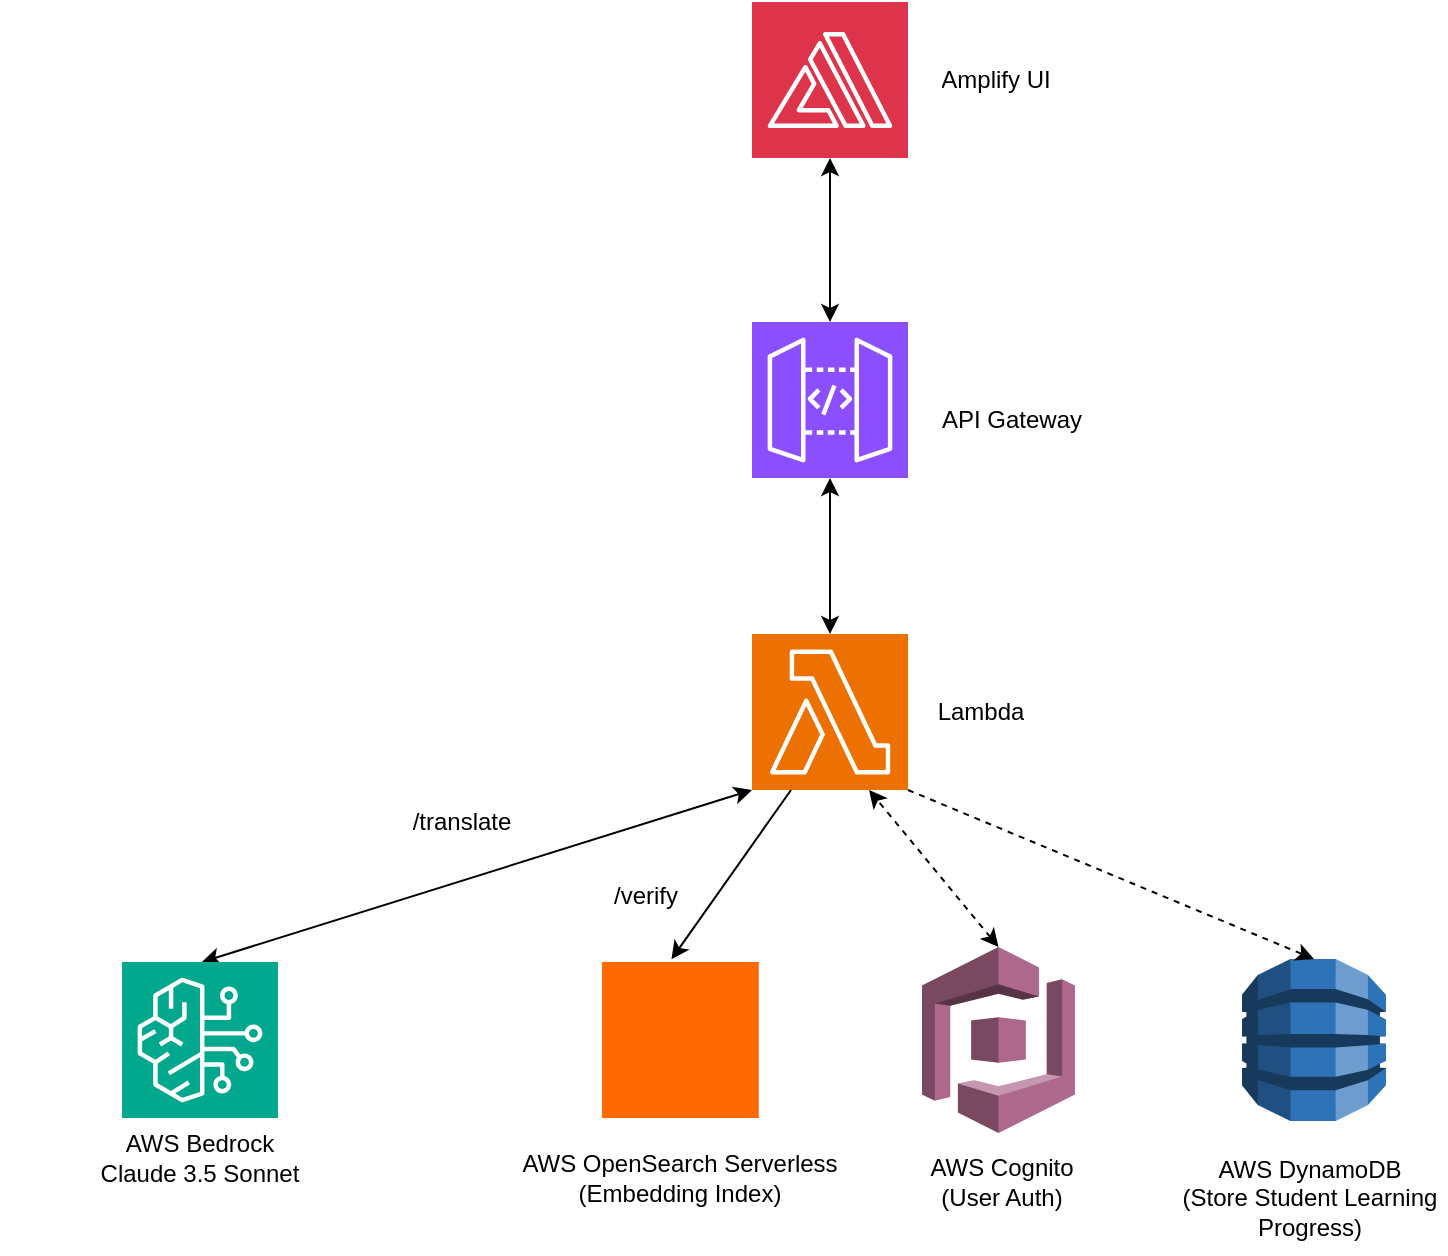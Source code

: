 <mxfile version="26.1.3">
  <diagram name="Page-1" id="3oTTVfuTDmFACfDxYeo5">
    <mxGraphModel dx="849" dy="1674" grid="1" gridSize="10" guides="1" tooltips="1" connect="1" arrows="1" fold="1" page="1" pageScale="1" pageWidth="827" pageHeight="1169" math="0" shadow="0">
      <root>
        <mxCell id="0" />
        <mxCell id="1" parent="0" />
        <mxCell id="-5bRUaBdYw-qDZ-tbQ4K-1" value="" style="sketch=0;points=[[0,0,0],[0.25,0,0],[0.5,0,0],[0.75,0,0],[1,0,0],[0,1,0],[0.25,1,0],[0.5,1,0],[0.75,1,0],[1,1,0],[0,0.25,0],[0,0.5,0],[0,0.75,0],[1,0.25,0],[1,0.5,0],[1,0.75,0]];outlineConnect=0;fontColor=#232F3E;fillColor=#DD344C;strokeColor=#ffffff;dashed=0;verticalLabelPosition=bottom;verticalAlign=top;align=center;html=1;fontSize=12;fontStyle=0;aspect=fixed;shape=mxgraph.aws4.resourceIcon;resIcon=mxgraph.aws4.amplify;" vertex="1" parent="1">
          <mxGeometry x="395" y="-80" width="78" height="78" as="geometry" />
        </mxCell>
        <mxCell id="-5bRUaBdYw-qDZ-tbQ4K-2" value="" style="sketch=0;points=[[0,0,0],[0.25,0,0],[0.5,0,0],[0.75,0,0],[1,0,0],[0,1,0],[0.25,1,0],[0.5,1,0],[0.75,1,0],[1,1,0],[0,0.25,0],[0,0.5,0],[0,0.75,0],[1,0.25,0],[1,0.5,0],[1,0.75,0]];outlineConnect=0;fontColor=#232F3E;fillColor=#8C4FFF;strokeColor=#ffffff;dashed=0;verticalLabelPosition=bottom;verticalAlign=top;align=center;html=1;fontSize=12;fontStyle=0;aspect=fixed;shape=mxgraph.aws4.resourceIcon;resIcon=mxgraph.aws4.api_gateway;" vertex="1" parent="1">
          <mxGeometry x="395" y="80" width="78" height="78" as="geometry" />
        </mxCell>
        <mxCell id="-5bRUaBdYw-qDZ-tbQ4K-3" value="" style="sketch=0;points=[[0,0,0],[0.25,0,0],[0.5,0,0],[0.75,0,0],[1,0,0],[0,1,0],[0.25,1,0],[0.5,1,0],[0.75,1,0],[1,1,0],[0,0.25,0],[0,0.5,0],[0,0.75,0],[1,0.25,0],[1,0.5,0],[1,0.75,0]];outlineConnect=0;fontColor=#232F3E;fillColor=#ED7100;strokeColor=#ffffff;dashed=0;verticalLabelPosition=bottom;verticalAlign=top;align=center;html=1;fontSize=12;fontStyle=0;aspect=fixed;shape=mxgraph.aws4.resourceIcon;resIcon=mxgraph.aws4.lambda;" vertex="1" parent="1">
          <mxGeometry x="395" y="236" width="78" height="78" as="geometry" />
        </mxCell>
        <mxCell id="-5bRUaBdYw-qDZ-tbQ4K-4" value="" style="endArrow=classic;startArrow=classic;html=1;rounded=0;entryX=0;entryY=1;entryDx=0;entryDy=0;entryPerimeter=0;" edge="1" parent="1" target="-5bRUaBdYw-qDZ-tbQ4K-3">
          <mxGeometry width="50" height="50" relative="1" as="geometry">
            <mxPoint x="120" y="400" as="sourcePoint" />
            <mxPoint x="340" y="510" as="targetPoint" />
          </mxGeometry>
        </mxCell>
        <mxCell id="-5bRUaBdYw-qDZ-tbQ4K-5" value="" style="sketch=0;points=[[0,0,0],[0.25,0,0],[0.5,0,0],[0.75,0,0],[1,0,0],[0,1,0],[0.25,1,0],[0.5,1,0],[0.75,1,0],[1,1,0],[0,0.25,0],[0,0.5,0],[0,0.75,0],[1,0.25,0],[1,0.5,0],[1,0.75,0]];outlineConnect=0;fontColor=#232F3E;fillColor=#01A88D;strokeColor=#ffffff;dashed=0;verticalLabelPosition=bottom;verticalAlign=top;align=center;html=1;fontSize=12;fontStyle=0;aspect=fixed;shape=mxgraph.aws4.resourceIcon;resIcon=mxgraph.aws4.bedrock;" vertex="1" parent="1">
          <mxGeometry x="80" y="400" width="78" height="78" as="geometry" />
        </mxCell>
        <UserObject label="/translate" placeholders="1" name="Variable" id="-5bRUaBdYw-qDZ-tbQ4K-6">
          <mxCell style="text;html=1;strokeColor=none;fillColor=none;align=center;verticalAlign=middle;whiteSpace=wrap;overflow=hidden;" vertex="1" parent="1">
            <mxGeometry x="210" y="320" width="80" height="20" as="geometry" />
          </mxCell>
        </UserObject>
        <UserObject label="AWS OpenSearch Serverless&lt;div&gt;(Embedding Index)&lt;/div&gt;" placeholders="1" name="Variable" id="-5bRUaBdYw-qDZ-tbQ4K-7">
          <mxCell style="text;html=1;strokeColor=none;fillColor=none;align=center;verticalAlign=middle;whiteSpace=wrap;overflow=hidden;" vertex="1" parent="1">
            <mxGeometry x="259.2" y="488" width="200" height="40" as="geometry" />
          </mxCell>
        </UserObject>
        <mxCell id="-5bRUaBdYw-qDZ-tbQ4K-8" value="" style="points=[];aspect=fixed;html=1;align=center;shadow=0;dashed=0;fillColor=#FF6A00;strokeColor=none;shape=mxgraph.alibaba_cloud.opensearch;" vertex="1" parent="1">
          <mxGeometry x="320" y="400" width="78.39" height="78" as="geometry" />
        </mxCell>
        <UserObject label="AWS Bedrock&lt;br&gt;Claude 3.5 Sonnet" placeholders="1" name="Variable" id="-5bRUaBdYw-qDZ-tbQ4K-9">
          <mxCell style="text;html=1;strokeColor=none;fillColor=none;align=center;verticalAlign=middle;whiteSpace=wrap;overflow=hidden;" vertex="1" parent="1">
            <mxGeometry x="19" y="478" width="200" height="40" as="geometry" />
          </mxCell>
        </UserObject>
        <mxCell id="-5bRUaBdYw-qDZ-tbQ4K-10" value="" style="endArrow=classic;html=1;rounded=0;exitX=0.25;exitY=1;exitDx=0;exitDy=0;exitPerimeter=0;entryX=0.443;entryY=-0.017;entryDx=0;entryDy=0;entryPerimeter=0;" edge="1" parent="1" source="-5bRUaBdYw-qDZ-tbQ4K-3" target="-5bRUaBdYw-qDZ-tbQ4K-8">
          <mxGeometry width="50" height="50" relative="1" as="geometry">
            <mxPoint x="300" y="310" as="sourcePoint" />
            <mxPoint x="350" y="260" as="targetPoint" />
          </mxGeometry>
        </mxCell>
        <UserObject label="/verify" placeholders="1" name="Variable" id="-5bRUaBdYw-qDZ-tbQ4K-11">
          <mxCell style="text;html=1;strokeColor=none;fillColor=none;align=center;verticalAlign=middle;whiteSpace=wrap;overflow=hidden;" vertex="1" parent="1">
            <mxGeometry x="302" y="357" width="80" height="20" as="geometry" />
          </mxCell>
        </UserObject>
        <mxCell id="-5bRUaBdYw-qDZ-tbQ4K-14" value="" style="outlineConnect=0;dashed=0;verticalLabelPosition=bottom;verticalAlign=top;align=center;html=1;shape=mxgraph.aws3.cognito;fillColor=#AD688B;gradientColor=none;" vertex="1" parent="1">
          <mxGeometry x="480" y="392.5" width="76.5" height="93" as="geometry" />
        </mxCell>
        <mxCell id="-5bRUaBdYw-qDZ-tbQ4K-15" value="" style="endArrow=classic;startArrow=classic;html=1;rounded=0;entryX=0.75;entryY=1;entryDx=0;entryDy=0;entryPerimeter=0;exitX=0.5;exitY=0;exitDx=0;exitDy=0;exitPerimeter=0;shadow=0;fixDash=0;dashed=1;" edge="1" parent="1" source="-5bRUaBdYw-qDZ-tbQ4K-14" target="-5bRUaBdYw-qDZ-tbQ4K-3">
          <mxGeometry width="50" height="50" relative="1" as="geometry">
            <mxPoint x="300" y="310" as="sourcePoint" />
            <mxPoint x="350" y="260" as="targetPoint" />
          </mxGeometry>
        </mxCell>
        <UserObject label="AWS Cognito&lt;br&gt;(User Auth)" placeholders="1" name="Variable" id="-5bRUaBdYw-qDZ-tbQ4K-16">
          <mxCell style="text;html=1;strokeColor=none;fillColor=none;align=center;verticalAlign=middle;whiteSpace=wrap;overflow=hidden;" vertex="1" parent="1">
            <mxGeometry x="452.2" y="490" width="135.8" height="40" as="geometry" />
          </mxCell>
        </UserObject>
        <mxCell id="-5bRUaBdYw-qDZ-tbQ4K-17" value="" style="outlineConnect=0;dashed=0;verticalLabelPosition=bottom;verticalAlign=top;align=center;html=1;shape=mxgraph.aws3.dynamo_db;fillColor=#2E73B8;gradientColor=none;" vertex="1" parent="1">
          <mxGeometry x="640" y="398.5" width="72" height="81" as="geometry" />
        </mxCell>
        <mxCell id="-5bRUaBdYw-qDZ-tbQ4K-18" value="" style="endArrow=classic;html=1;rounded=0;exitX=1;exitY=1;exitDx=0;exitDy=0;exitPerimeter=0;entryX=0.5;entryY=0;entryDx=0;entryDy=0;entryPerimeter=0;dashed=1;" edge="1" parent="1" source="-5bRUaBdYw-qDZ-tbQ4K-3" target="-5bRUaBdYw-qDZ-tbQ4K-17">
          <mxGeometry width="50" height="50" relative="1" as="geometry">
            <mxPoint x="300" y="310" as="sourcePoint" />
            <mxPoint x="350" y="260" as="targetPoint" />
          </mxGeometry>
        </mxCell>
        <UserObject label="AWS DynamoDB&lt;br&gt;(Store Student Learning Progress)" placeholders="1" name="Variable" id="-5bRUaBdYw-qDZ-tbQ4K-19">
          <mxCell style="text;html=1;strokeColor=none;fillColor=none;align=center;verticalAlign=middle;whiteSpace=wrap;overflow=hidden;" vertex="1" parent="1">
            <mxGeometry x="606.2" y="489" width="135.8" height="57" as="geometry" />
          </mxCell>
        </UserObject>
        <mxCell id="-5bRUaBdYw-qDZ-tbQ4K-20" value="" style="endArrow=classic;startArrow=classic;html=1;rounded=0;entryX=0.5;entryY=1;entryDx=0;entryDy=0;entryPerimeter=0;exitX=0.5;exitY=0;exitDx=0;exitDy=0;exitPerimeter=0;" edge="1" parent="1" source="-5bRUaBdYw-qDZ-tbQ4K-2" target="-5bRUaBdYw-qDZ-tbQ4K-1">
          <mxGeometry width="50" height="50" relative="1" as="geometry">
            <mxPoint x="300" y="180" as="sourcePoint" />
            <mxPoint x="350" y="130" as="targetPoint" />
          </mxGeometry>
        </mxCell>
        <mxCell id="-5bRUaBdYw-qDZ-tbQ4K-21" value="" style="endArrow=classic;startArrow=classic;html=1;rounded=0;entryX=0.5;entryY=1;entryDx=0;entryDy=0;entryPerimeter=0;exitX=0.5;exitY=0;exitDx=0;exitDy=0;exitPerimeter=0;" edge="1" parent="1" source="-5bRUaBdYw-qDZ-tbQ4K-3" target="-5bRUaBdYw-qDZ-tbQ4K-2">
          <mxGeometry width="50" height="50" relative="1" as="geometry">
            <mxPoint x="300" y="180" as="sourcePoint" />
            <mxPoint x="350" y="130" as="targetPoint" />
          </mxGeometry>
        </mxCell>
        <UserObject label="Amplify UI&lt;br&gt;(Angular)" placeholders="1" name="Variable" id="-5bRUaBdYw-qDZ-tbQ4K-22">
          <mxCell style="text;html=1;strokeColor=none;fillColor=none;align=center;verticalAlign=middle;whiteSpace=wrap;overflow=hidden;" vertex="1" parent="1">
            <mxGeometry x="427.1" y="-51" width="180" height="20" as="geometry" />
          </mxCell>
        </UserObject>
        <UserObject label="Lambda" placeholders="1" name="Variable" id="-5bRUaBdYw-qDZ-tbQ4K-23">
          <mxCell style="text;html=1;strokeColor=none;fillColor=none;align=center;verticalAlign=middle;whiteSpace=wrap;overflow=hidden;" vertex="1" parent="1">
            <mxGeometry x="455.5" y="265" width="107" height="20" as="geometry" />
          </mxCell>
        </UserObject>
        <UserObject label="API Gateway" placeholders="1" name="Variable" id="-5bRUaBdYw-qDZ-tbQ4K-24">
          <mxCell style="text;html=1;strokeColor=none;fillColor=none;align=center;verticalAlign=middle;whiteSpace=wrap;overflow=hidden;" vertex="1" parent="1">
            <mxGeometry x="435" y="119" width="180" height="20" as="geometry" />
          </mxCell>
        </UserObject>
      </root>
    </mxGraphModel>
  </diagram>
</mxfile>
